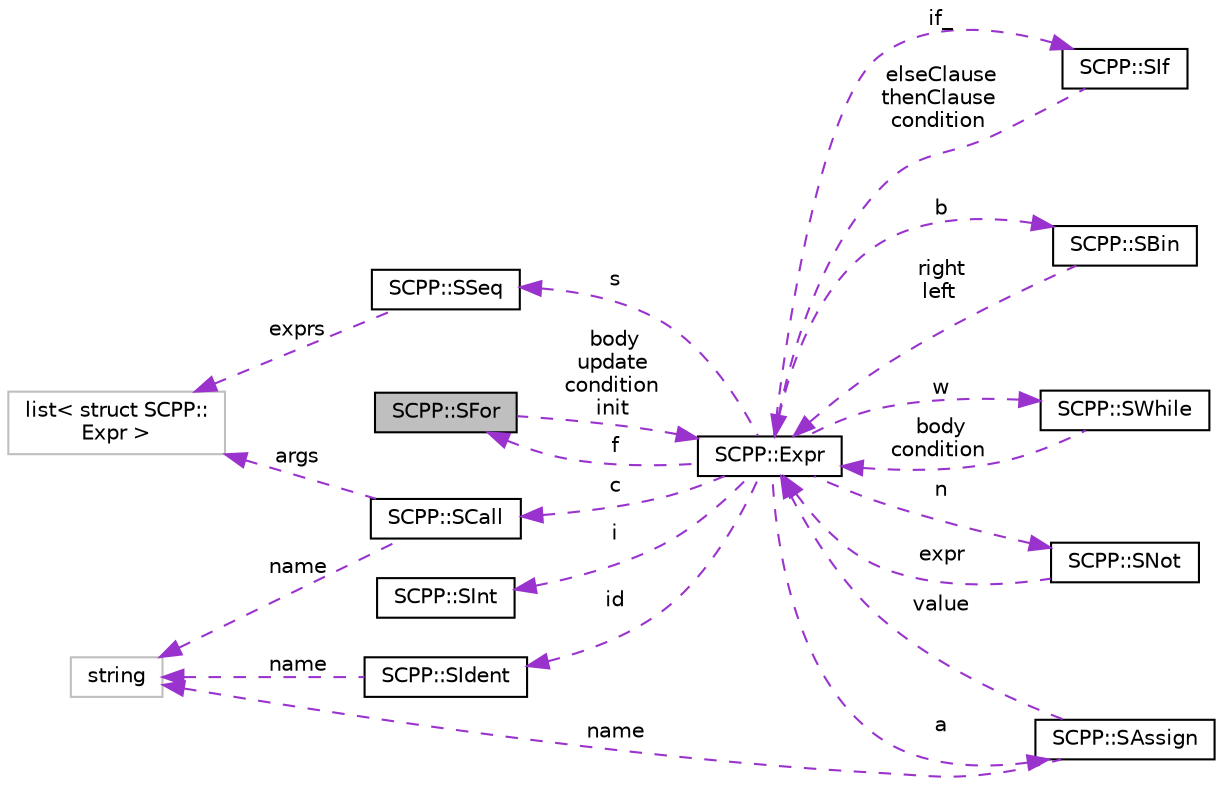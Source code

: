 digraph "SCPP::SFor"
{
 // LATEX_PDF_SIZE
  edge [fontname="Helvetica",fontsize="10",labelfontname="Helvetica",labelfontsize="10"];
  node [fontname="Helvetica",fontsize="10",shape=record];
  rankdir="LR";
  Node1 [label="SCPP::SFor",height=0.2,width=0.4,color="black", fillcolor="grey75", style="filled", fontcolor="black",tooltip=" "];
  Node2 -> Node1 [dir="back",color="darkorchid3",fontsize="10",style="dashed",label=" body\nupdate\ncondition\ninit" ,fontname="Helvetica"];
  Node2 [label="SCPP::Expr",height=0.2,width=0.4,color="black", fillcolor="white", style="filled",URL="$structSCPP_1_1Expr.html",tooltip="式を表す構造体"];
  Node1 -> Node2 [dir="back",color="darkorchid3",fontsize="10",style="dashed",label=" f" ,fontname="Helvetica"];
  Node3 -> Node2 [dir="back",color="darkorchid3",fontsize="10",style="dashed",label=" if_" ,fontname="Helvetica"];
  Node3 [label="SCPP::SIf",height=0.2,width=0.4,color="black", fillcolor="white", style="filled",URL="$structSCPP_1_1SIf.html",tooltip=" "];
  Node2 -> Node3 [dir="back",color="darkorchid3",fontsize="10",style="dashed",label=" elseClause\nthenClause\ncondition" ,fontname="Helvetica"];
  Node4 -> Node2 [dir="back",color="darkorchid3",fontsize="10",style="dashed",label=" b" ,fontname="Helvetica"];
  Node4 [label="SCPP::SBin",height=0.2,width=0.4,color="black", fillcolor="white", style="filled",URL="$structSCPP_1_1SBin.html",tooltip=" "];
  Node2 -> Node4 [dir="back",color="darkorchid3",fontsize="10",style="dashed",label=" right\nleft" ,fontname="Helvetica"];
  Node5 -> Node2 [dir="back",color="darkorchid3",fontsize="10",style="dashed",label=" id" ,fontname="Helvetica"];
  Node5 [label="SCPP::SIdent",height=0.2,width=0.4,color="black", fillcolor="white", style="filled",URL="$structSCPP_1_1SIdent.html",tooltip=" "];
  Node6 -> Node5 [dir="back",color="darkorchid3",fontsize="10",style="dashed",label=" name" ,fontname="Helvetica"];
  Node6 [label="string",height=0.2,width=0.4,color="grey75", fillcolor="white", style="filled",tooltip=" "];
  Node7 -> Node2 [dir="back",color="darkorchid3",fontsize="10",style="dashed",label=" w" ,fontname="Helvetica"];
  Node7 [label="SCPP::SWhile",height=0.2,width=0.4,color="black", fillcolor="white", style="filled",URL="$structSCPP_1_1SWhile.html",tooltip=" "];
  Node2 -> Node7 [dir="back",color="darkorchid3",fontsize="10",style="dashed",label=" body\ncondition" ,fontname="Helvetica"];
  Node8 -> Node2 [dir="back",color="darkorchid3",fontsize="10",style="dashed",label=" s" ,fontname="Helvetica"];
  Node8 [label="SCPP::SSeq",height=0.2,width=0.4,color="black", fillcolor="white", style="filled",URL="$structSCPP_1_1SSeq.html",tooltip=" "];
  Node9 -> Node8 [dir="back",color="darkorchid3",fontsize="10",style="dashed",label=" exprs" ,fontname="Helvetica"];
  Node9 [label="list\< struct SCPP::\lExpr \>",height=0.2,width=0.4,color="grey75", fillcolor="white", style="filled",tooltip=" "];
  Node10 -> Node2 [dir="back",color="darkorchid3",fontsize="10",style="dashed",label=" i" ,fontname="Helvetica"];
  Node10 [label="SCPP::SInt",height=0.2,width=0.4,color="black", fillcolor="white", style="filled",URL="$structSCPP_1_1SInt.html",tooltip=" "];
  Node11 -> Node2 [dir="back",color="darkorchid3",fontsize="10",style="dashed",label=" n" ,fontname="Helvetica"];
  Node11 [label="SCPP::SNot",height=0.2,width=0.4,color="black", fillcolor="white", style="filled",URL="$structSCPP_1_1SNot.html",tooltip=" "];
  Node2 -> Node11 [dir="back",color="darkorchid3",fontsize="10",style="dashed",label=" expr" ,fontname="Helvetica"];
  Node12 -> Node2 [dir="back",color="darkorchid3",fontsize="10",style="dashed",label=" a" ,fontname="Helvetica"];
  Node12 [label="SCPP::SAssign",height=0.2,width=0.4,color="black", fillcolor="white", style="filled",URL="$structSCPP_1_1SAssign.html",tooltip=" "];
  Node6 -> Node12 [dir="back",color="darkorchid3",fontsize="10",style="dashed",label=" name" ,fontname="Helvetica"];
  Node2 -> Node12 [dir="back",color="darkorchid3",fontsize="10",style="dashed",label=" value" ,fontname="Helvetica"];
  Node13 -> Node2 [dir="back",color="darkorchid3",fontsize="10",style="dashed",label=" c" ,fontname="Helvetica"];
  Node13 [label="SCPP::SCall",height=0.2,width=0.4,color="black", fillcolor="white", style="filled",URL="$structSCPP_1_1SCall.html",tooltip=" "];
  Node9 -> Node13 [dir="back",color="darkorchid3",fontsize="10",style="dashed",label=" args" ,fontname="Helvetica"];
  Node6 -> Node13 [dir="back",color="darkorchid3",fontsize="10",style="dashed",label=" name" ,fontname="Helvetica"];
}
